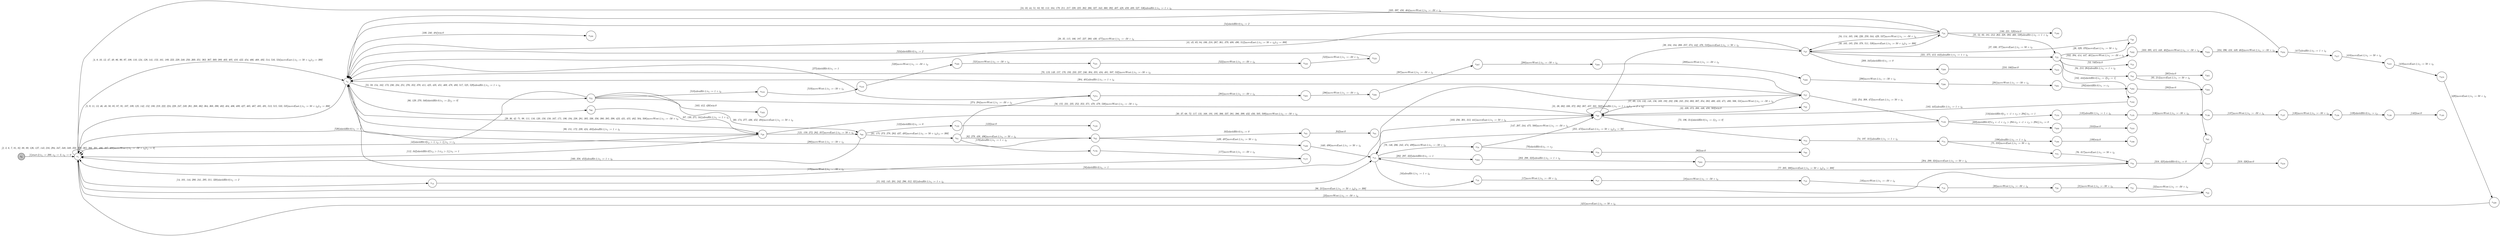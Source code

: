 digraph EFSM{
  graph [rankdir="LR", fontname="Latin Modern Math"];
  node [color="black", fillcolor="white", shape="circle", style="filled", fontname="Latin Modern Math"];
  edge [fontname="Latin Modern Math"];

  s0[fillcolor="gray", label=<s<sub>0</sub>>];
  s1[label=<s<sub>1</sub>>];
  s4[label=<s<sub>4</sub>>];
  s14[label=<s<sub>14</sub>>];
  s15[label=<s<sub>15</sub>>];
  s16[label=<s<sub>16</sub>>];
  s17[label=<s<sub>17</sub>>];
  s18[label=<s<sub>18</sub>>];
  s19[label=<s<sub>19</sub>>];
  s20[label=<s<sub>20</sub>>];
  s21[label=<s<sub>21</sub>>];
  s22[label=<s<sub>22</sub>>];
  s24[label=<s<sub>24</sub>>];
  s25[label=<s<sub>25</sub>>];
  s26[label=<s<sub>26</sub>>];
  s27[label=<s<sub>27</sub>>];
  s29[label=<s<sub>29</sub>>];
  s30[label=<s<sub>30</sub>>];
  s32[label=<s<sub>32</sub>>];
  s53[label=<s<sub>53</sub>>];
  s55[label=<s<sub>55</sub>>];
  s57[label=<s<sub>57</sub>>];
  s60[label=<s<sub>60</sub>>];
  s61[label=<s<sub>61</sub>>];
  s62[label=<s<sub>62</sub>>];
  s63[label=<s<sub>63</sub>>];
  s64[label=<s<sub>64</sub>>];
  s66[label=<s<sub>66</sub>>];
  s73[label=<s<sub>73</sub>>];
  s74[label=<s<sub>74</sub>>];
  s75[label=<s<sub>75</sub>>];
  s76[label=<s<sub>76</sub>>];
  s78[label=<s<sub>78</sub>>];
  s79[label=<s<sub>79</sub>>];
  s80[label=<s<sub>80</sub>>];
  s94[label=<s<sub>94</sub>>];
  s95[label=<s<sub>95</sub>>];
  s100[label=<s<sub>100</sub>>];
  s122[label=<s<sub>122</sub>>];
  s123[label=<s<sub>123</sub>>];
  s133[label=<s<sub>133</sub>>];
  s134[label=<s<sub>134</sub>>];
  s135[label=<s<sub>135</sub>>];
  s136[label=<s<sub>136</sub>>];
  s137[label=<s<sub>137</sub>>];
  s138[label=<s<sub>138</sub>>];
  s139[label=<s<sub>139</sub>>];
  s140[label=<s<sub>140</sub>>];
  s163[label=<s<sub>163</sub>>];
  s176[label=<s<sub>176</sub>>];
  s177[label=<s<sub>177</sub>>];
  s180[label=<s<sub>180</sub>>];
  s182[label=<s<sub>182</sub>>];
  s198[label=<s<sub>198</sub>>];
  s199[label=<s<sub>199</sub>>];
  s202[label=<s<sub>202</sub>>];
  s203[label=<s<sub>203</sub>>];
  s209[label=<s<sub>209</sub>>];
  s210[label=<s<sub>210</sub>>];
  s265[label=<s<sub>265</sub>>];
  s274[label=<s<sub>274</sub>>];
  s285[label=<s<sub>285</sub>>];
  s286[label=<s<sub>286</sub>>];
  s287[label=<s<sub>287</sub>>];
  s288[label=<s<sub>288</sub>>];
  s289[label=<s<sub>289</sub>>];
  s290[label=<s<sub>290</sub>>];
  s291[label=<s<sub>291</sub>>];
  s292[label=<s<sub>292</sub>>];
  s293[label=<s<sub>293</sub>>];
  s309[label=<s<sub>309</sub>>];
  s310[label=<s<sub>310</sub>>];
  s318[label=<s<sub>318</sub>>];
  s319[label=<s<sub>319</sub>>];
  s332[label=<s<sub>332</sub>>];
  s333[label=<s<sub>333</sub>>];
  s334[label=<s<sub>334</sub>>];
  s417[label=<s<sub>417</sub>>];
  s418[label=<s<sub>418</sub>>];
  s419[label=<s<sub>419</sub>>];
  s420[label=<s<sub>420</sub>>];
  s439[label=<s<sub>439</sub>>];
  s518[label=<s<sub>518</sub>>];
  s519[label=<s<sub>519</sub>>];
  s520[label=<s<sub>520</sub>>];
  s521[label=<s<sub>521</sub>>];
  s522[label=<s<sub>522</sub>>];
  s523[label=<s<sub>523</sub>>];

  s0->s1[label=<<i> [1]start:2/o<sub>1</sub> := 200, o<sub>2</sub> := 3, o<sub>3</sub> := 0</i>>];
  s15->s16[label=<<i> [16]alienHit:1/o<sub>1</sub> := 1 + i<sub>0</sub></i>>];
  s16->s17[label=<<i> [17]moveWest:1/o<sub>1</sub> := -50 + i<sub>0</sub></i>>];
  s17->s18[label=<<i> [18]moveWest:1/o<sub>1</sub> := -50 + i<sub>0</sub></i>>];
  s18->s19[label=<<i> [19]moveWest:1/o<sub>1</sub> := -50 + i<sub>0</sub></i>>];
  s19->s20[label=<<i> [20]moveWest:1/o<sub>1</sub> := -50 + i<sub>0</sub></i>>];
  s20->s21[label=<<i> [21]moveWest:1/o<sub>1</sub> := -50 + i<sub>0</sub></i>>];
  s21->s22[label=<<i> [22]moveWest:1/o<sub>1</sub> := -50 + i<sub>0</sub></i>>];
  s22->s1[label=<<i> [23]moveWest:1/o<sub>1</sub> := -50 + i<sub>0</sub></i>>];
  s25->s26[label=<<i> [26, 329, 376]moveEast:1/o<sub>1</sub> := 50 + i<sub>0</sub></i>>];
  s26->s27[label=<<i> [27, 330, 377]moveEast:1/o<sub>1</sub> := 50 + i<sub>0</sub></i>>];
  s30->s30[label=<<i> [31, 38, 302, 338, 372, 382, 387, 457, 501, 502]alienHit:1/o<sub>1</sub> := 1 + i<sub>0</sub>&#91;r<sub>2</sub> := 2 &times; i<sub>0</sub>&#93;</i>>];
  s30->s32[label=<<i> [32, 339, 373, 388, 446, 458, 503]win:0</i>>];
  s30->s27[label=<<i> [39, 104, 184, 208, 257, 374, 442, 476, 510]moveEast:1/o<sub>1</sub> := 50 + i<sub>0</sub></i>>];
  s27->s24[label=<<i> [40, 105, 185, 258, 378, 511, 538]moveEast:1/o<sub>1</sub> := 50 + i<sub>0</sub>&#91;r<sub>3</sub> := 300&#93;</i>>];
  s29->s1[label=<<i> [43]shieldHit:0&#91;r<sub>2</sub> &gt; 1, r<sub>2</sub> &gt; 1&#93;/o<sub>1</sub> := r<sub>2</sub></i>>];
  s24->s4[label=<<i> [41, 45, 65, 84, 106, 218, 267, 361, 379, 408, 490, 512]moveEast:1/o<sub>1</sub> := 50 + i<sub>0</sub>&#91;r<sub>3</sub> := 300&#93;</i>>];
  s4->s1[label=<<i> [5, 9, 11, 13, 46, 48, 50, 85, 87, 91, 107, 109, 125, 142, 152, 188, 219, 222, 224, 228, 247, 249, 261, 268, 362, 364, 368, 390, 402, 404, 406, 409, 427, 465, 467, 485, 491, 513, 515, 533, 535]moveEast:1/o<sub>1</sub> := 50 + i<sub>0</sub>&#91;r<sub>3</sub> := 300&#93;</i>>];
  s25->s53[label=<<i> [53, 540]win:0</i>>];
  s24->s4[label=<<i> [54]shieldHit:0/o<sub>1</sub> := 2</i>>];
  s30->s57[label=<<i> [57, 69, 118, 132, 148, 156, 169, 192, 232, 236, 245, 253, 303, 307, 354, 383, 400, 433, 471, 480, 506, 531]moveWest:1/o<sub>1</sub> := -50 + i<sub>0</sub></i>>];
  s57->s4[label=<<i> [58]shieldHit:0/o<sub>1</sub> := 1</i>>];
  s62->s63[label=<<i> [63]shieldHit:0/o<sub>1</sub> := 0</i>>];
  s63->s64[label=<<i> [64]lose:0</i>>];
  s74->s75[label=<<i> [75, 316]moveEast:1/o<sub>1</sub> := 50 + i<sub>0</sub></i>>];
  s75->s76[label=<<i> [76, 317]moveEast:1/o<sub>1</sub> := 50 + i<sub>0</sub></i>>];
  s76->s15[label=<<i> [77, 205, 300]moveEast:1/o<sub>1</sub> := 50 + i<sub>0</sub>&#91;r<sub>3</sub> := 300&#93;</i>>];
  s15->s78[label=<<i> [78, 146, 206, 243, 474, 499]moveWest:1/o<sub>1</sub> := -50 + i<sub>0</sub></i>>];
  s78->s79[label=<<i> [79]shieldHit:0/o<sub>1</sub> := r<sub>2</sub></i>>];
  s79->s80[label=<<i> [80]lose:0</i>>];
  s94->s95[label=<<i> [95, 214]moveEast:1/o<sub>1</sub> := 50 + i<sub>0</sub></i>>];
  s95->s1[label=<<i> [96, 215]moveEast:1/o<sub>1</sub> := 50 + i<sub>0</sub>&#91;r<sub>3</sub> := 300&#93;</i>>];
  s29->s1[label=<<i> [112, 342]shieldHit:0&#91;!(r<sub>2</sub> &gt; 1&or;r<sub>2</sub> &gt; 1)&#93;/o<sub>1</sub> := 1</i>>];
  s4->s29[label=<<i> [29, 36, 42, 71, 98, 111, 116, 120, 150, 158, 167, 171, 190, 194, 238, 281, 305, 336, 356, 380, 385, 398, 423, 431, 455, 482, 504, 508]moveWest:1/o<sub>1</sub> := -50 + i<sub>0</sub></i>>];
  s60->s122[label=<<i> [122]shieldHit:0/o<sub>1</sub> := 0</i>>];
  s122->s123[label=<<i> [123]lose:0</i>>];
  s4->s66[label=<<i> [66, 129, 270, 340]shieldHit:0/o<sub>1</sub> := 2&#91;r<sub>2</sub> := 0&#93;</i>>];
  s133->s134[label=<<i> [134]shieldHit:0&#91;r<sub>3</sub> + -1 &times; r<sub>2</sub> &gt; 294&#93;/o<sub>1</sub> := 1</i>>];
  s134->s135[label=<<i> [135]alienHit:1/o<sub>1</sub> := 1 + i<sub>0</sub></i>>];
  s135->s136[label=<<i> [136]moveWest:1/o<sub>1</sub> := -50 + i<sub>0</sub></i>>];
  s136->s137[label=<<i> [137]moveWest:1/o<sub>1</sub> := -50 + i<sub>0</sub></i>>];
  s137->s138[label=<<i> [138]moveWest:1/o<sub>1</sub> := -50 + i<sub>0</sub></i>>];
  s138->s139[label=<<i> [139]shieldHit:0/o<sub>1</sub> := r<sub>2</sub></i>>];
  s139->s140[label=<<i> [140]lose:0</i>>];
  s61->s176[label=<<i> [176]alienHit:1/o<sub>1</sub> := 1 + i<sub>0</sub></i>>];
  s176->s177[label=<<i> [177]moveWest:1/o<sub>1</sub> := -50 + i<sub>0</sub></i>>];
  s177->s1[label=<<i> [178]moveWest:1/o<sub>1</sub> := -50 + i<sub>0</sub></i>>];
  s1->s24[label=<<i> [24, 33, 44, 51, 83, 92, 113, 164, 179, 211, 217, 220, 225, 262, 266, 327, 343, 360, 392, 407, 428, 459, 489, 527, 536]alienHit:1/o<sub>1</sub> := 1 + i<sub>0</sub></i>>];
  s25->s182[label=<<i> [182, 444]shieldHit:0/o<sub>1</sub> := 2&#91;r<sub>2</sub> := 1&#93;</i>>];
  s182->s30[label=<<i> [183, 445]alienHit:1/o<sub>1</sub> := 1 + i<sub>0</sub></i>>];
  s57->s4[label=<<i> [70, 119, 149, 157, 170, 193, 233, 237, 246, 304, 355, 434, 481, 507, 532]moveWest:1/o<sub>1</sub> := -50 + i<sub>0</sub></i>>];
  s74->s198[label=<<i> [198]alienHit:1/o<sub>1</sub> := 1 + i<sub>0</sub></i>>];
  s198->s199[label=<<i> [199]win:0</i>>];
  s27->s209[label=<<i> [209, 345]shieldHit:0/o<sub>1</sub> := 0</i>>];
  s209->s210[label=<<i> [210, 346]lose:0</i>>];
  s25->s94[label=<<i> [94, 213, 264]alienHit:1/o<sub>1</sub> := 1 + i<sub>0</sub></i>>];
  s24->s180[label=<<i> [180, 221, 528]win:0</i>>];
  s4->s100[label=<<i> [100, 240, 484]win:0</i>>];
  s133->s15[label=<<i> [255, 473]moveEast:1/o<sub>1</sub> := 50 + i<sub>0</sub>&#91;r<sub>3</sub> := 50&#93;</i>>];
  s15->s30[label=<<i> [103, 256, 301, 313, 441]moveEast:1/o<sub>1</sub> := 50 + i<sub>0</sub></i>>];
  s24->s27[label=<<i> [34, 114, 165, 186, 226, 259, 344, 429, 537]moveWest:1/o<sub>1</sub> := -50 + i<sub>0</sub></i>>];
  s27->s4[label=<<i> [28, 35, 115, 166, 187, 227, 260, 430, 477]moveWest:1/o<sub>1</sub> := -50 + i<sub>0</sub></i>>];
  s24->s25[label=<<i> [25, 52, 93, 181, 212, 263, 328, 393, 460, 539]alienHit:1/o<sub>1</sub> := 1 + i<sub>0</sub></i>>];
  s94->s265[label=<<i> [265]win:0</i>>];
  s66->s29[label=<<i> [67, 130, 271, 341]alienHit:1/o<sub>1</sub> := 1 + i<sub>0</sub></i>>];
  s29->s60[label=<<i> [121, 159, 272, 282, 357]moveEast:1/o<sub>1</sub> := 50 + i<sub>0</sub></i>>];
  s61->s274[label=<<i> [274, 284]moveWest:1/o<sub>1</sub> := -50 + i<sub>0</sub></i>>];
  s274->s4[label=<<i> [275]shieldHit:0/o<sub>1</sub> := 1</i>>];
  s4->s55[label=<<i> [55, 59, 154, 162, 173, 230, 234, 251, 276, 352, 370, 411, 425, 435, 451, 469, 478, 493, 517, 525, 529]alienHit:1/o<sub>1</sub> := 1 + i<sub>0</sub></i>>];
  s60->s61[label=<<i> [61, 175, 273, 278, 283, 437, 495]moveEast:1/o<sub>1</sub> := 50 + i<sub>0</sub>&#91;r<sub>3</sub> := 300&#93;</i>>];
  s62->s4[label=<<i> [280]moveWest:1/o<sub>1</sub> := -50 + i<sub>0</sub></i>>];
  s274->s285[label=<<i> [285]moveWest:1/o<sub>1</sub> := -50 + i<sub>0</sub></i>>];
  s285->s286[label=<<i> [286]moveWest:1/o<sub>1</sub> := -50 + i<sub>0</sub></i>>];
  s286->s287[label=<<i> [287]moveWest:1/o<sub>1</sub> := -50 + i<sub>0</sub></i>>];
  s287->s288[label=<<i> [288]moveWest:1/o<sub>1</sub> := -50 + i<sub>0</sub></i>>];
  s288->s289[label=<<i> [289]moveWest:1/o<sub>1</sub> := -50 + i<sub>0</sub></i>>];
  s289->s290[label=<<i> [290]moveWest:1/o<sub>1</sub> := -50 + i<sub>0</sub></i>>];
  s290->s291[label=<<i> [291]moveWest:1/o<sub>1</sub> := -50 + i<sub>0</sub></i>>];
  s291->s292[label=<<i> [292]shieldHit:0/o<sub>1</sub> := r<sub>2</sub></i>>];
  s292->s293[label=<<i> [293]lose:0</i>>];
  s57->s133[label=<<i> [133, 254, 308, 472]moveEast:1/o<sub>1</sub> := 50 + i<sub>0</sub></i>>];
  s133->s309[label=<<i> [309]shieldHit:0&#91;!(r<sub>3</sub> + -1 &times; r<sub>2</sub> &gt; 294&or;r<sub>3</sub> + -1 &times; r<sub>2</sub> &gt; 294)&#93;/o<sub>1</sub> := 0</i>>];
  s309->s310[label=<<i> [310]lose:0</i>>];
  s1->s14[label=<<i> [14, 101, 144, 200, 241, 295, 311, 320]shieldHit:0/o<sub>1</sub> := 2</i>>];
  s14->s15[label=<<i> [15, 102, 145, 201, 242, 296, 312, 321]alienHit:1/o<sub>1</sub> := 1 + i<sub>0</sub></i>>];
  s30->s73[label=<<i> [73, 196, 314]shieldHit:0/o<sub>1</sub> := 1&#91;r<sub>2</sub> := 0&#93;</i>>];
  s73->s74[label=<<i> [74, 197, 315]alienHit:1/o<sub>1</sub> := 1 + i<sub>0</sub></i>>];
  s76->s318[label=<<i> [318, 325]shieldHit:0/o<sub>1</sub> := 0</i>>];
  s318->s319[label=<<i> [319, 326]lose:0</i>>];
  s15->s202[label=<<i> [202, 297, 322]shieldHit:0/o<sub>1</sub> := 1</i>>];
  s202->s203[label=<<i> [203, 298, 323]alienHit:1/o<sub>1</sub> := 1 + i<sub>0</sub></i>>];
  s203->s76[label=<<i> [204, 299, 324]moveEast:1/o<sub>1</sub> := 50 + i<sub>0</sub></i>>];
  s25->s332[label=<<i> [332, 394, 414, 447, 461]moveWest:1/o<sub>1</sub> := -50 + i<sub>0</sub></i>>];
  s332->s333[label=<<i> [333, 395, 415, 448, 462]moveWest:1/o<sub>1</sub> := -50 + i<sub>0</sub></i>>];
  s333->s334[label=<<i> [334, 396, 416, 449, 463]moveWest:1/o<sub>1</sub> := -50 + i<sub>0</sub></i>>];
  s60->s1[label=<<i> [160, 358, 453]alienHit:1/o<sub>1</sub> := 1 + i<sub>0</sub></i>>];
  s1->s1[label=<<i> [2, 3, 6, 7, 81, 82, 88, 89, 126, 127, 143, 216, 294, 347, 348, 349, 350, 359, 365, 366, 391, 486, 487, 488]moveWest:1/o<sub>1</sub> := -50 + i<sub>0</sub>&#91;r<sub>2</sub> := 0&#93;</i>>];
  s57->s4[label=<<i> [384, 401]alienHit:1/o<sub>1</sub> := 1 + i<sub>0</sub></i>>];
  s55->s163[label=<<i> [163, 412, 426]win:0</i>>];
  s27->s25[label=<<i> [331, 375, 413, 443]alienHit:1/o<sub>1</sub> := 1 + i<sub>0</sub></i>>];
  s334->s417[label=<<i> [417]alienHit:1/o<sub>1</sub> := 1 + i<sub>0</sub></i>>];
  s417->s418[label=<<i> [418]moveEast:1/o<sub>1</sub> := 50 + i<sub>0</sub></i>>];
  s418->s419[label=<<i> [419]moveEast:1/o<sub>1</sub> := 50 + i<sub>0</sub></i>>];
  s419->s420[label=<<i> [420]moveEast:1/o<sub>1</sub> := 50 + i<sub>0</sub></i>>];
  s420->s1[label=<<i> [421]moveEast:1/o<sub>1</sub> := 50 + i<sub>0</sub></i>>];
  s1->s4[label=<<i> [4, 8, 10, 12, 47, 49, 86, 90, 97, 108, 110, 124, 128, 141, 153, 161, 189, 223, 229, 248, 250, 269, 351, 363, 367, 369, 389, 403, 405, 410, 422, 454, 466, 468, 492, 514, 516, 534]moveEast:1/o<sub>1</sub> := 50 + i<sub>0</sub>&#91;r<sub>3</sub> := 300&#93;</i>>];
  s62->s439[label=<<i> [439, 497]moveEast:1/o<sub>1</sub> := 50 + i<sub>0</sub></i>>];
  s439->s15[label=<<i> [440, 498]moveEast:1/o<sub>1</sub> := 50 + i<sub>0</sub></i>>];
  s55->s60[label=<<i> [60, 174, 277, 436, 452, 494]moveEast:1/o<sub>1</sub> := 50 + i<sub>0</sub></i>>];
  s29->s30[label=<<i> [30, 37, 68, 72, 117, 131, 168, 191, 195, 306, 337, 381, 386, 399, 432, 456, 505, 509]moveWest:1/o<sub>1</sub> := -50 + i<sub>0</sub></i>>];
  s334->s4[label=<<i> [335, 397, 450, 464]moveWest:1/o<sub>1</sub> := -50 + i<sub>0</sub></i>>];
  s78->s30[label=<<i> [147, 207, 244, 475, 500]moveWest:1/o<sub>1</sub> := -50 + i<sub>0</sub></i>>];
  s55->s30[label=<<i> [56, 155, 231, 235, 252, 353, 371, 470, 479, 530]moveWest:1/o<sub>1</sub> := -50 + i<sub>0</sub></i>>];
  s29->s4[label=<<i> [99, 151, 172, 239, 424, 483]alienHit:1/o<sub>1</sub> := 1 + i<sub>0</sub></i>>];
  s61->s62[label=<<i> [62, 279, 438, 496]moveEast:1/o<sub>1</sub> := 50 + i<sub>0</sub></i>>];
  s55->s518[label=<<i> [518]alienHit:1/o<sub>1</sub> := 1 + i<sub>0</sub></i>>];
  s518->s519[label=<<i> [519]moveWest:1/o<sub>1</sub> := -50 + i<sub>0</sub></i>>];
  s519->s520[label=<<i> [520]moveWest:1/o<sub>1</sub> := -50 + i<sub>0</sub></i>>];
  s520->s521[label=<<i> [521]moveWest:1/o<sub>1</sub> := -50 + i<sub>0</sub></i>>];
  s521->s522[label=<<i> [522]moveWest:1/o<sub>1</sub> := -50 + i<sub>0</sub></i>>];
  s522->s523[label=<<i> [523]moveWest:1/o<sub>1</sub> := -50 + i<sub>0</sub></i>>];
  s523->s4[label=<<i> [524]shieldHit:0/o<sub>1</sub> := 2</i>>];
  s55->s1[label=<<i> [526]shieldHit:0/o<sub>1</sub> := 1</i>>];
}